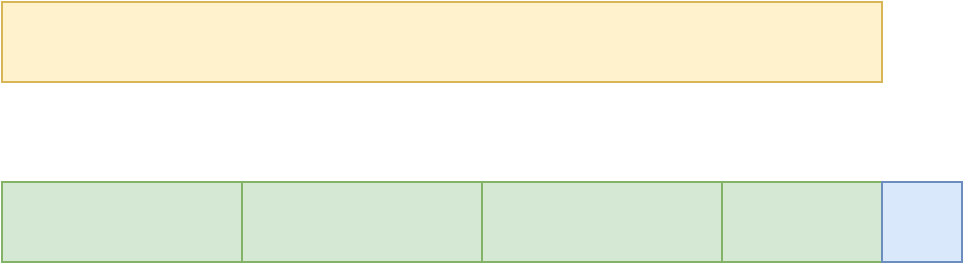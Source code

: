 <mxfile version="17.1.5" type="github"><diagram id="DL1clWp16g_kMbRtZTP2" name="Page-1"><mxGraphModel dx="1298" dy="809" grid="1" gridSize="10" guides="1" tooltips="1" connect="1" arrows="1" fold="1" page="1" pageScale="1" pageWidth="827" pageHeight="1169" math="0" shadow="0"><root><mxCell id="0"/><mxCell id="1" parent="0"/><mxCell id="JTSspSDbBpjjjitF5m1d-1" value="" style="rounded=0;whiteSpace=wrap;html=1;fillColor=#d5e8d4;strokeColor=#82b366;" vertex="1" parent="1"><mxGeometry x="60" y="270" width="120" height="40" as="geometry"/></mxCell><mxCell id="JTSspSDbBpjjjitF5m1d-2" value="" style="rounded=0;whiteSpace=wrap;html=1;fillColor=#d5e8d4;strokeColor=#82b366;" vertex="1" parent="1"><mxGeometry x="300" y="270" width="120" height="40" as="geometry"/></mxCell><mxCell id="JTSspSDbBpjjjitF5m1d-3" value="" style="rounded=0;whiteSpace=wrap;html=1;fillColor=#d5e8d4;strokeColor=#82b366;" vertex="1" parent="1"><mxGeometry x="180" y="270" width="120" height="40" as="geometry"/></mxCell><mxCell id="JTSspSDbBpjjjitF5m1d-4" value="" style="rounded=0;whiteSpace=wrap;html=1;fillColor=#fff2cc;strokeColor=#d6b656;" vertex="1" parent="1"><mxGeometry x="60" y="180" width="440" height="40" as="geometry"/></mxCell><mxCell id="JTSspSDbBpjjjitF5m1d-5" value="" style="rounded=0;whiteSpace=wrap;html=1;fillColor=#d5e8d4;strokeColor=#82b366;" vertex="1" parent="1"><mxGeometry x="420" y="270" width="120" height="40" as="geometry"/></mxCell><mxCell id="JTSspSDbBpjjjitF5m1d-6" value="" style="rounded=0;whiteSpace=wrap;html=1;fillColor=#dae8fc;strokeColor=#6c8ebf;" vertex="1" parent="1"><mxGeometry x="500" y="270" width="40" height="40" as="geometry"/></mxCell></root></mxGraphModel></diagram></mxfile>